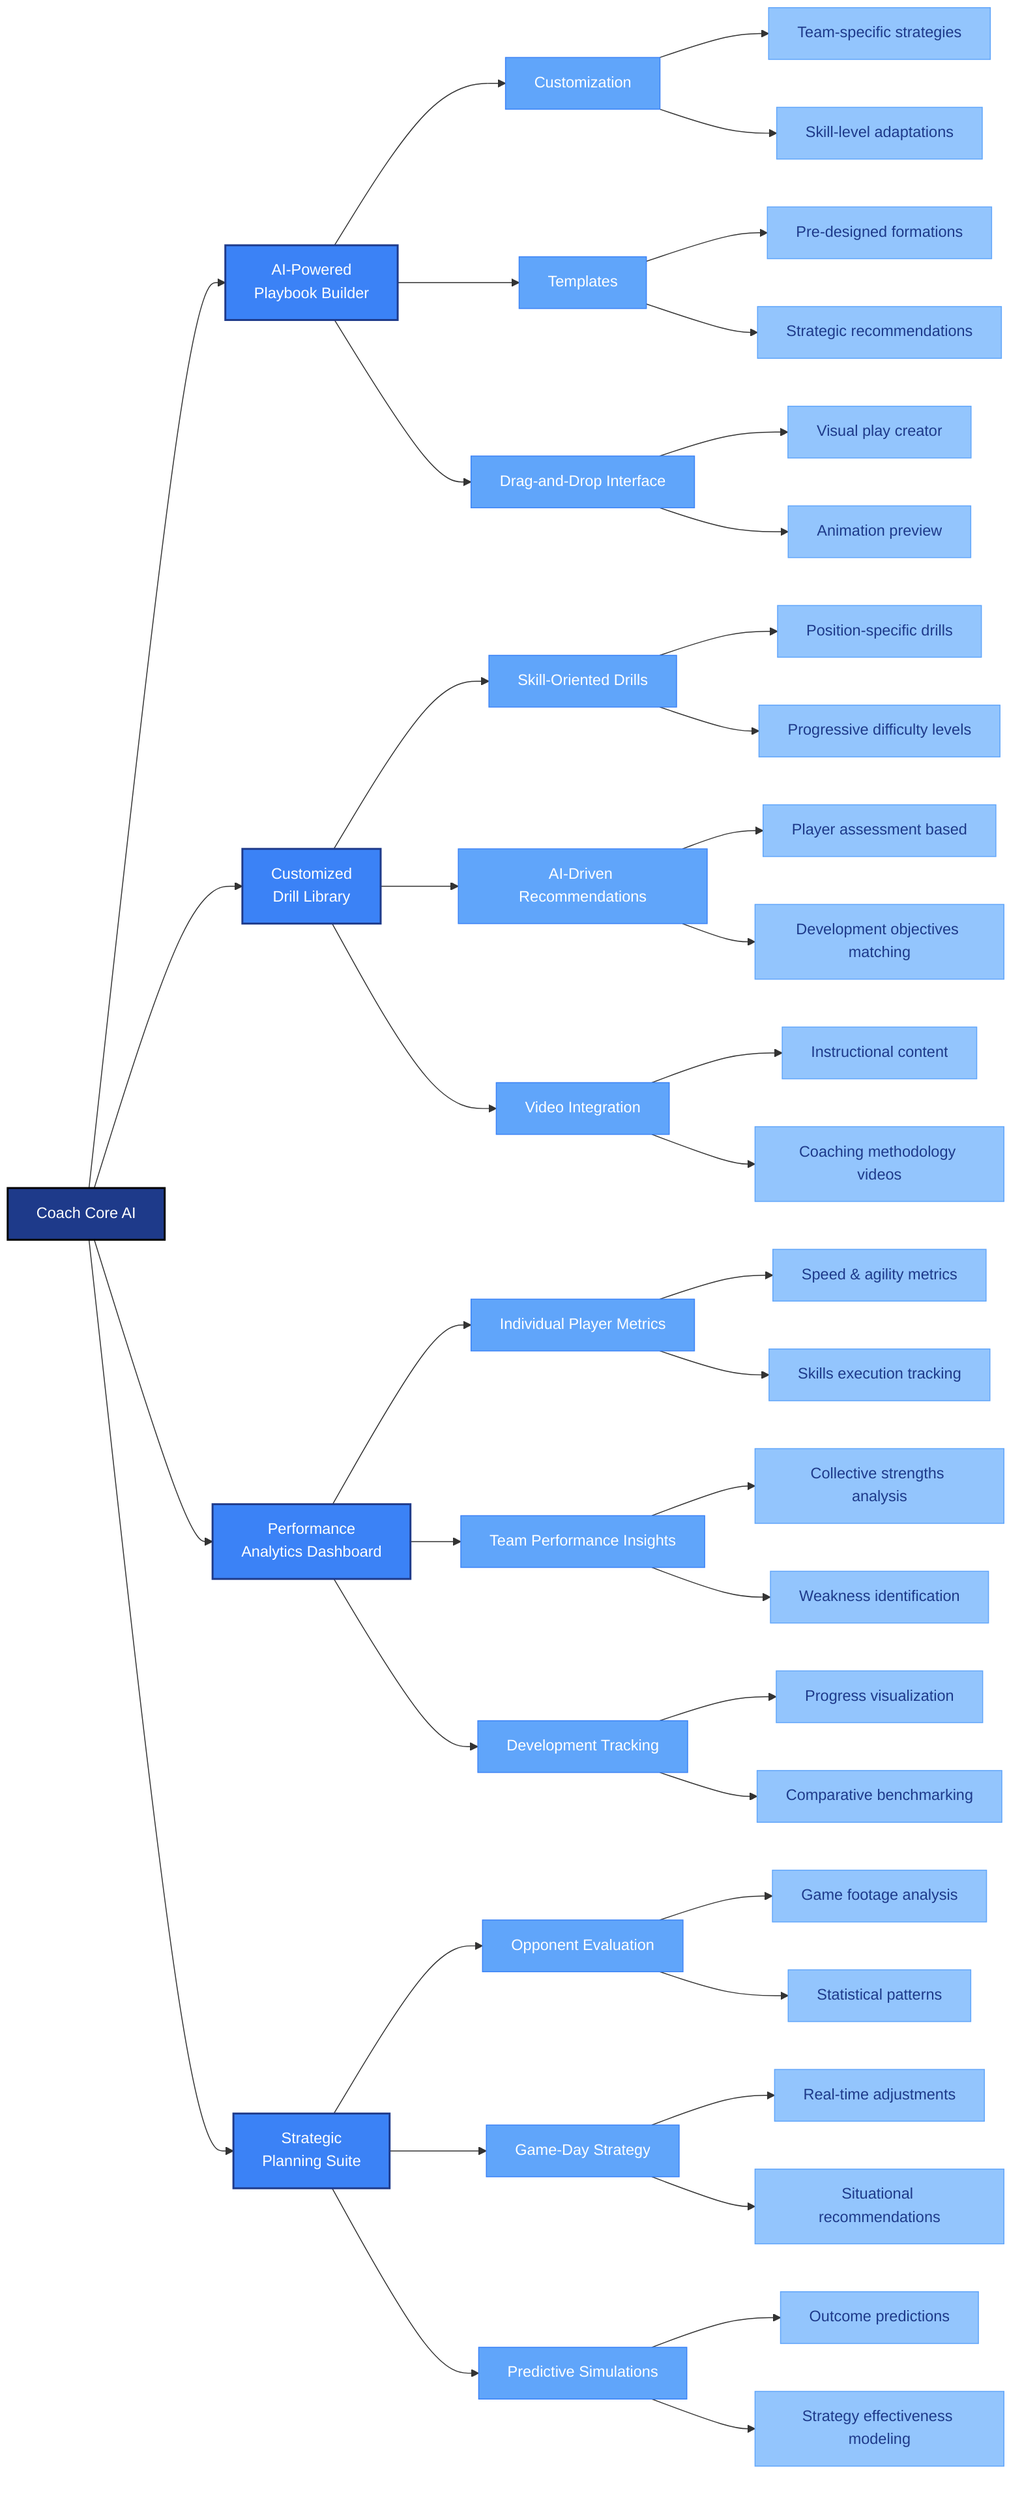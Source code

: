 flowchart LR
    app["Coach Core AI"]
    
    app --> playbook["AI-Powered\nPlaybook Builder"]
    app --> drills["Customized\nDrill Library"]
    app --> analytics["Performance\nAnalytics Dashboard"]
    app --> planning["Strategic\nPlanning Suite"]
    
    %% Playbook Details
    playbook --> p1["Customization"]
    playbook --> p2["Templates"]
    playbook --> p3["Drag-and-Drop Interface"]
    
    p1 --> p1a["Team-specific strategies"]
    p1 --> p1b["Skill-level adaptations"]
    
    p2 --> p2a["Pre-designed formations"]
    p2 --> p2b["Strategic recommendations"]
    
    p3 --> p3a["Visual play creator"]
    p3 --> p3b["Animation preview"]
    
    %% Drill Library Details
    drills --> d1["Skill-Oriented Drills"]
    drills --> d2["AI-Driven Recommendations"]
    drills --> d3["Video Integration"]
    
    d1 --> d1a["Position-specific drills"]
    d1 --> d1b["Progressive difficulty levels"]
    
    d2 --> d2a["Player assessment based"]
    d2 --> d2b["Development objectives matching"]
    
    d3 --> d3a["Instructional content"]
    d3 --> d3b["Coaching methodology videos"]
    
    %% Analytics Details
    analytics --> a1["Individual Player Metrics"]
    analytics --> a2["Team Performance Insights"]
    analytics --> a3["Development Tracking"]
    
    a1 --> a1a["Speed & agility metrics"]
    a1 --> a1b["Skills execution tracking"]
    
    a2 --> a2a["Collective strengths analysis"]
    a2 --> a2b["Weakness identification"]
    
    a3 --> a3a["Progress visualization"]
    a3 --> a3b["Comparative benchmarking"]
    
    %% Strategic Planning Details
    planning --> s1["Opponent Evaluation"]
    planning --> s2["Game-Day Strategy"]
    planning --> s3["Predictive Simulations"]
    
    s1 --> s1a["Game footage analysis"]
    s1 --> s1b["Statistical patterns"]
    
    s2 --> s2a["Real-time adjustments"]
    s2 --> s2b["Situational recommendations"]
    
    s3 --> s3a["Outcome predictions"]
    s3 --> s3b["Strategy effectiveness modeling"]

    classDef root fill:#1e3a8a,color:white,stroke:#000,stroke-width:2px
    classDef main fill:#3b82f6,color:white,stroke:#1e3a8a,stroke-width:2px
    classDef sub fill:#60a5fa,color:white,stroke:#3b82f6,stroke-width:1px
    classDef detail fill:#93c5fd,color:#1e3a8a,stroke:#60a5fa,stroke-width:1px
    
    class app root
    class playbook,drills,analytics,planning main
    class p1,p2,p3,d1,d2,d3,a1,a2,a3,s1,s2,s3 sub
    class p1a,p1b,p2a,p2b,p3a,p3b,d1a,d1b,d2a,d2b,d3a,d3b,a1a,a1b,a2a,a2b,a3a,a3b,s1a,s1b,s2a,s2b,s3a,s3b detail